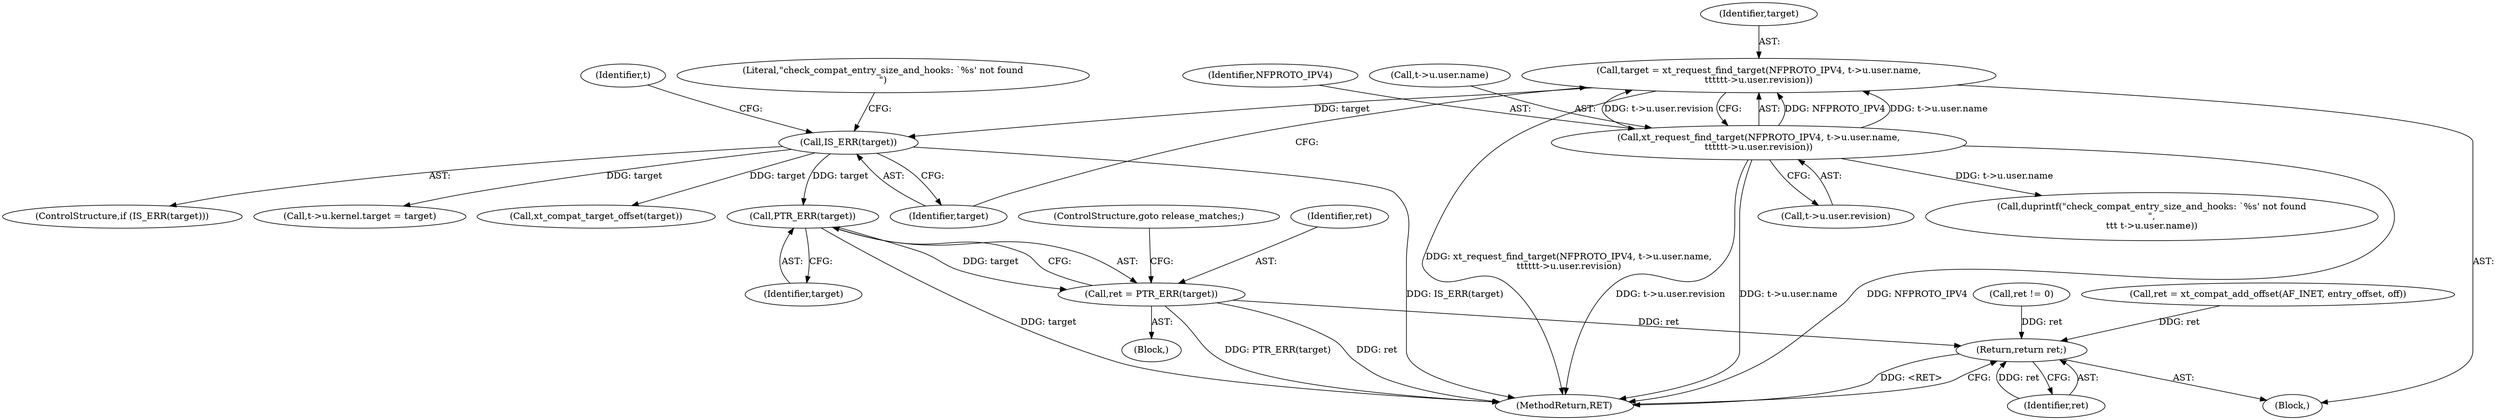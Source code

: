 digraph "0_linux_6e94e0cfb0887e4013b3b930fa6ab1fe6bb6ba91_1@pointer" {
"1000237" [label="(Call,PTR_ERR(target))"];
"1000223" [label="(Call,IS_ERR(target))"];
"1000204" [label="(Call,target = xt_request_find_target(NFPROTO_IPV4, t->u.user.name,\n\t\t\t\t\tt->u.user.revision))"];
"1000206" [label="(Call,xt_request_find_target(NFPROTO_IPV4, t->u.user.name,\n\t\t\t\t\tt->u.user.revision))"];
"1000235" [label="(Call,ret = PTR_ERR(target))"];
"1000360" [label="(Return,return ret;)"];
"1000227" [label="(Literal,\"check_compat_entry_size_and_hooks: `%s' not found\n\")"];
"1000194" [label="(Call,ret != 0)"];
"1000257" [label="(Call,ret = xt_compat_add_offset(AF_INET, entry_offset, off))"];
"1000205" [label="(Identifier,target)"];
"1000361" [label="(Identifier,ret)"];
"1000238" [label="(Identifier,target)"];
"1000226" [label="(Call,duprintf(\"check_compat_entry_size_and_hooks: `%s' not found\n\",\n\t\t\t t->u.user.name))"];
"1000222" [label="(ControlStructure,if (IS_ERR(target)))"];
"1000240" [label="(Call,t->u.kernel.target = target)"];
"1000235" [label="(Call,ret = PTR_ERR(target))"];
"1000251" [label="(Call,xt_compat_target_offset(target))"];
"1000112" [label="(Block,)"];
"1000237" [label="(Call,PTR_ERR(target))"];
"1000208" [label="(Call,t->u.user.name)"];
"1000239" [label="(ControlStructure,goto release_matches;)"];
"1000223" [label="(Call,IS_ERR(target))"];
"1000362" [label="(MethodReturn,RET)"];
"1000206" [label="(Call,xt_request_find_target(NFPROTO_IPV4, t->u.user.name,\n\t\t\t\t\tt->u.user.revision))"];
"1000244" [label="(Identifier,t)"];
"1000224" [label="(Identifier,target)"];
"1000207" [label="(Identifier,NFPROTO_IPV4)"];
"1000236" [label="(Identifier,ret)"];
"1000204" [label="(Call,target = xt_request_find_target(NFPROTO_IPV4, t->u.user.name,\n\t\t\t\t\tt->u.user.revision))"];
"1000215" [label="(Call,t->u.user.revision)"];
"1000225" [label="(Block,)"];
"1000360" [label="(Return,return ret;)"];
"1000237" -> "1000235"  [label="AST: "];
"1000237" -> "1000238"  [label="CFG: "];
"1000238" -> "1000237"  [label="AST: "];
"1000235" -> "1000237"  [label="CFG: "];
"1000237" -> "1000362"  [label="DDG: target"];
"1000237" -> "1000235"  [label="DDG: target"];
"1000223" -> "1000237"  [label="DDG: target"];
"1000223" -> "1000222"  [label="AST: "];
"1000223" -> "1000224"  [label="CFG: "];
"1000224" -> "1000223"  [label="AST: "];
"1000227" -> "1000223"  [label="CFG: "];
"1000244" -> "1000223"  [label="CFG: "];
"1000223" -> "1000362"  [label="DDG: IS_ERR(target)"];
"1000204" -> "1000223"  [label="DDG: target"];
"1000223" -> "1000240"  [label="DDG: target"];
"1000223" -> "1000251"  [label="DDG: target"];
"1000204" -> "1000112"  [label="AST: "];
"1000204" -> "1000206"  [label="CFG: "];
"1000205" -> "1000204"  [label="AST: "];
"1000206" -> "1000204"  [label="AST: "];
"1000224" -> "1000204"  [label="CFG: "];
"1000204" -> "1000362"  [label="DDG: xt_request_find_target(NFPROTO_IPV4, t->u.user.name,\n\t\t\t\t\tt->u.user.revision)"];
"1000206" -> "1000204"  [label="DDG: NFPROTO_IPV4"];
"1000206" -> "1000204"  [label="DDG: t->u.user.name"];
"1000206" -> "1000204"  [label="DDG: t->u.user.revision"];
"1000206" -> "1000215"  [label="CFG: "];
"1000207" -> "1000206"  [label="AST: "];
"1000208" -> "1000206"  [label="AST: "];
"1000215" -> "1000206"  [label="AST: "];
"1000206" -> "1000362"  [label="DDG: t->u.user.name"];
"1000206" -> "1000362"  [label="DDG: NFPROTO_IPV4"];
"1000206" -> "1000362"  [label="DDG: t->u.user.revision"];
"1000206" -> "1000226"  [label="DDG: t->u.user.name"];
"1000235" -> "1000225"  [label="AST: "];
"1000236" -> "1000235"  [label="AST: "];
"1000239" -> "1000235"  [label="CFG: "];
"1000235" -> "1000362"  [label="DDG: PTR_ERR(target)"];
"1000235" -> "1000362"  [label="DDG: ret"];
"1000235" -> "1000360"  [label="DDG: ret"];
"1000360" -> "1000112"  [label="AST: "];
"1000360" -> "1000361"  [label="CFG: "];
"1000361" -> "1000360"  [label="AST: "];
"1000362" -> "1000360"  [label="CFG: "];
"1000360" -> "1000362"  [label="DDG: <RET>"];
"1000361" -> "1000360"  [label="DDG: ret"];
"1000194" -> "1000360"  [label="DDG: ret"];
"1000257" -> "1000360"  [label="DDG: ret"];
}
